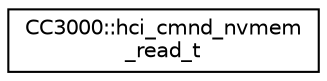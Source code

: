 digraph "Graphical Class Hierarchy"
{
  edge [fontname="Helvetica",fontsize="10",labelfontname="Helvetica",labelfontsize="10"];
  node [fontname="Helvetica",fontsize="10",shape=record];
  rankdir="LR";
  Node1 [label="CC3000::hci_cmnd_nvmem\l_read_t",height=0.2,width=0.4,color="black", fillcolor="white", style="filled",URL="$d7/ddc/structCC3000_1_1hci__cmnd__nvmem__read__t.html"];
}
